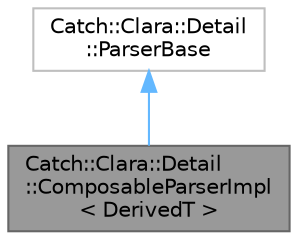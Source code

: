 digraph "Catch::Clara::Detail::ComposableParserImpl&lt; DerivedT &gt;"
{
 // LATEX_PDF_SIZE
  bgcolor="transparent";
  edge [fontname=Helvetica,fontsize=10,labelfontname=Helvetica,labelfontsize=10];
  node [fontname=Helvetica,fontsize=10,shape=box,height=0.2,width=0.4];
  Node1 [id="Node000001",label="Catch::Clara::Detail\l::ComposableParserImpl\l\< DerivedT \>",height=0.2,width=0.4,color="gray40", fillcolor="grey60", style="filled", fontcolor="black",tooltip=" "];
  Node2 -> Node1 [id="edge2_Node000001_Node000002",dir="back",color="steelblue1",style="solid",tooltip=" "];
  Node2 [id="Node000002",label="Catch::Clara::Detail\l::ParserBase",height=0.2,width=0.4,color="grey75", fillcolor="white", style="filled",URL="$classCatch_1_1Clara_1_1Detail_1_1ParserBase.html",tooltip=" "];
}
